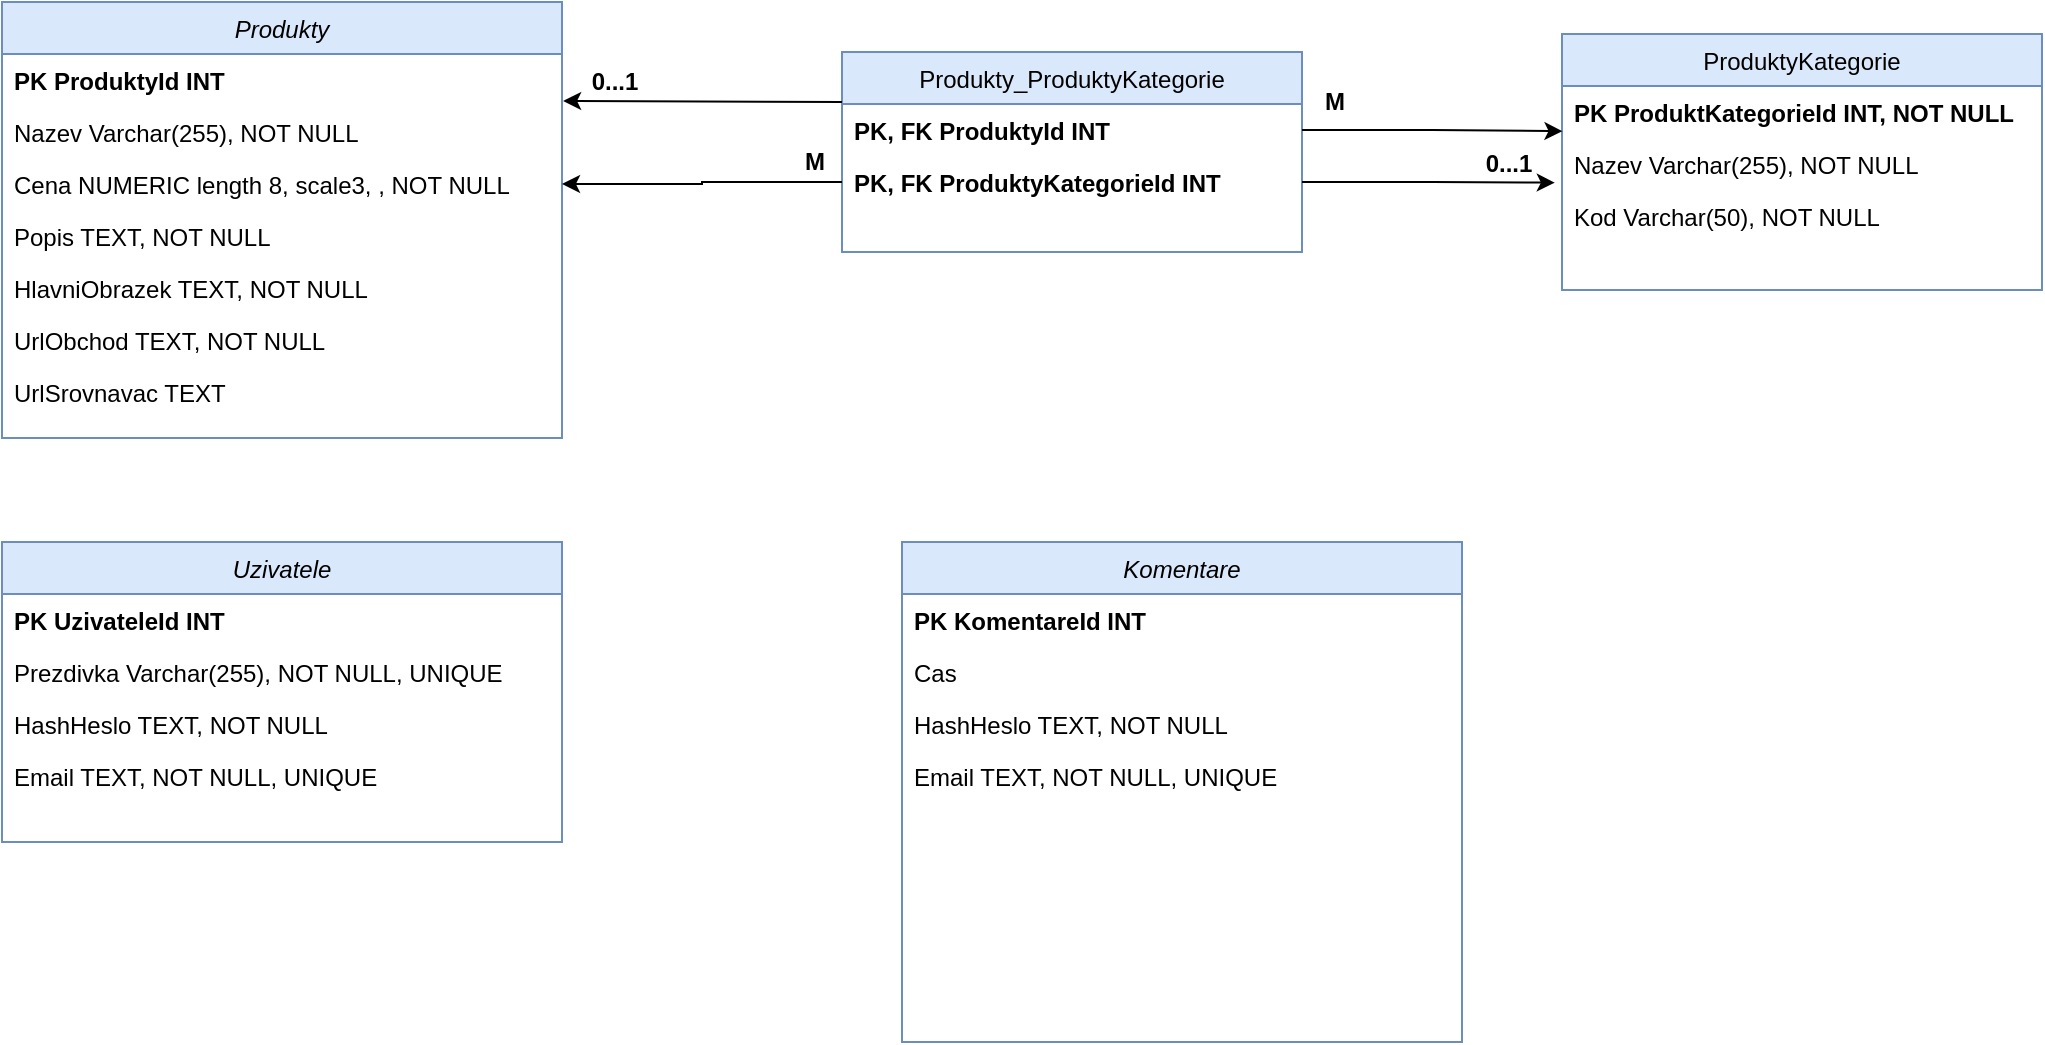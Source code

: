 <mxfile version="24.2.0" type="device">
  <diagram id="C5RBs43oDa-KdzZeNtuy" name="Page-1">
    <mxGraphModel dx="808" dy="735" grid="1" gridSize="10" guides="1" tooltips="1" connect="1" arrows="1" fold="1" page="1" pageScale="1" pageWidth="827" pageHeight="1169" math="0" shadow="0">
      <root>
        <mxCell id="WIyWlLk6GJQsqaUBKTNV-0" />
        <mxCell id="WIyWlLk6GJQsqaUBKTNV-1" parent="WIyWlLk6GJQsqaUBKTNV-0" />
        <mxCell id="zkfFHV4jXpPFQw0GAbJ--0" value="Produkty" style="swimlane;fontStyle=2;align=center;verticalAlign=top;childLayout=stackLayout;horizontal=1;startSize=26;horizontalStack=0;resizeParent=1;resizeLast=0;collapsible=1;marginBottom=0;rounded=0;shadow=0;strokeWidth=1;fillColor=#dae8fc;strokeColor=#6c8ebf;" parent="WIyWlLk6GJQsqaUBKTNV-1" vertex="1">
          <mxGeometry x="30" y="30" width="280" height="218" as="geometry">
            <mxRectangle x="230" y="140" width="160" height="26" as="alternateBounds" />
          </mxGeometry>
        </mxCell>
        <mxCell id="zkfFHV4jXpPFQw0GAbJ--1" value="PK ProduktyId INT" style="text;align=left;verticalAlign=top;spacingLeft=4;spacingRight=4;overflow=hidden;rotatable=0;points=[[0,0.5],[1,0.5]];portConstraint=eastwest;labelBackgroundColor=none;textShadow=0;labelBorderColor=none;fontStyle=1" parent="zkfFHV4jXpPFQw0GAbJ--0" vertex="1">
          <mxGeometry y="26" width="280" height="26" as="geometry" />
        </mxCell>
        <mxCell id="zkfFHV4jXpPFQw0GAbJ--2" value="Nazev Varchar(255), NOT NULL" style="text;align=left;verticalAlign=top;spacingLeft=4;spacingRight=4;overflow=hidden;rotatable=0;points=[[0,0.5],[1,0.5]];portConstraint=eastwest;rounded=0;shadow=0;html=0;" parent="zkfFHV4jXpPFQw0GAbJ--0" vertex="1">
          <mxGeometry y="52" width="280" height="26" as="geometry" />
        </mxCell>
        <mxCell id="cx0rmFi4kjexfO9NK2w9-9" value="Cena NUMERIC length 8, scale3, , NOT NULL" style="text;align=left;verticalAlign=top;spacingLeft=4;spacingRight=4;overflow=hidden;rotatable=0;points=[[0,0.5],[1,0.5]];portConstraint=eastwest;rounded=0;shadow=0;html=0;" vertex="1" parent="zkfFHV4jXpPFQw0GAbJ--0">
          <mxGeometry y="78" width="280" height="26" as="geometry" />
        </mxCell>
        <mxCell id="cx0rmFi4kjexfO9NK2w9-11" value="Popis TEXT, NOT NULL" style="text;align=left;verticalAlign=top;spacingLeft=4;spacingRight=4;overflow=hidden;rotatable=0;points=[[0,0.5],[1,0.5]];portConstraint=eastwest;rounded=0;shadow=0;html=0;fontStyle=0" vertex="1" parent="zkfFHV4jXpPFQw0GAbJ--0">
          <mxGeometry y="104" width="280" height="26" as="geometry" />
        </mxCell>
        <mxCell id="cx0rmFi4kjexfO9NK2w9-10" value="HlavniObrazek TEXT, NOT NULL" style="text;align=left;verticalAlign=top;spacingLeft=4;spacingRight=4;overflow=hidden;rotatable=0;points=[[0,0.5],[1,0.5]];portConstraint=eastwest;rounded=0;shadow=0;html=0;" vertex="1" parent="zkfFHV4jXpPFQw0GAbJ--0">
          <mxGeometry y="130" width="280" height="26" as="geometry" />
        </mxCell>
        <mxCell id="cx0rmFi4kjexfO9NK2w9-12" value="UrlObchod TEXT, NOT NULL" style="text;align=left;verticalAlign=top;spacingLeft=4;spacingRight=4;overflow=hidden;rotatable=0;points=[[0,0.5],[1,0.5]];portConstraint=eastwest;rounded=0;shadow=0;html=0;" vertex="1" parent="zkfFHV4jXpPFQw0GAbJ--0">
          <mxGeometry y="156" width="280" height="26" as="geometry" />
        </mxCell>
        <mxCell id="zkfFHV4jXpPFQw0GAbJ--3" value="UrlSrovnavac TEXT" style="text;align=left;verticalAlign=top;spacingLeft=4;spacingRight=4;overflow=hidden;rotatable=0;points=[[0,0.5],[1,0.5]];portConstraint=eastwest;rounded=0;shadow=0;html=0;" parent="zkfFHV4jXpPFQw0GAbJ--0" vertex="1">
          <mxGeometry y="182" width="280" height="26" as="geometry" />
        </mxCell>
        <mxCell id="cx0rmFi4kjexfO9NK2w9-15" value="ProduktyKategorie" style="swimlane;fontStyle=0;align=center;verticalAlign=top;childLayout=stackLayout;horizontal=1;startSize=26;horizontalStack=0;resizeParent=1;resizeLast=0;collapsible=1;marginBottom=0;rounded=0;shadow=0;strokeWidth=1;fillColor=#dae8fc;strokeColor=#6c8ebf;" vertex="1" parent="WIyWlLk6GJQsqaUBKTNV-1">
          <mxGeometry x="810" y="46" width="240" height="128" as="geometry">
            <mxRectangle x="460" y="30" width="160" height="26" as="alternateBounds" />
          </mxGeometry>
        </mxCell>
        <mxCell id="cx0rmFi4kjexfO9NK2w9-16" value="PK ProduktKategorieId INT, NOT NULL" style="text;align=left;verticalAlign=top;spacingLeft=4;spacingRight=4;overflow=hidden;rotatable=0;points=[[0,0.5],[1,0.5]];portConstraint=eastwest;fontStyle=1" vertex="1" parent="cx0rmFi4kjexfO9NK2w9-15">
          <mxGeometry y="26" width="240" height="26" as="geometry" />
        </mxCell>
        <mxCell id="cx0rmFi4kjexfO9NK2w9-17" value="Nazev Varchar(255), NOT NULL" style="text;align=left;verticalAlign=top;spacingLeft=4;spacingRight=4;overflow=hidden;rotatable=0;points=[[0,0.5],[1,0.5]];portConstraint=eastwest;rounded=0;shadow=0;html=0;" vertex="1" parent="cx0rmFi4kjexfO9NK2w9-15">
          <mxGeometry y="52" width="240" height="26" as="geometry" />
        </mxCell>
        <mxCell id="cx0rmFi4kjexfO9NK2w9-18" value="Kod Varchar(50), NOT NULL" style="text;align=left;verticalAlign=top;spacingLeft=4;spacingRight=4;overflow=hidden;rotatable=0;points=[[0,0.5],[1,0.5]];portConstraint=eastwest;rounded=0;shadow=0;html=0;" vertex="1" parent="cx0rmFi4kjexfO9NK2w9-15">
          <mxGeometry y="78" width="240" height="26" as="geometry" />
        </mxCell>
        <mxCell id="cx0rmFi4kjexfO9NK2w9-26" value="Produkty_ProduktyKategorie" style="swimlane;fontStyle=0;align=center;verticalAlign=top;childLayout=stackLayout;horizontal=1;startSize=26;horizontalStack=0;resizeParent=1;resizeLast=0;collapsible=1;marginBottom=0;rounded=0;shadow=0;strokeWidth=1;fillColor=#dae8fc;strokeColor=#6c8ebf;" vertex="1" parent="WIyWlLk6GJQsqaUBKTNV-1">
          <mxGeometry x="450" y="55" width="230" height="100" as="geometry">
            <mxRectangle x="460" y="30" width="160" height="26" as="alternateBounds" />
          </mxGeometry>
        </mxCell>
        <mxCell id="cx0rmFi4kjexfO9NK2w9-27" value="PK, FK ProduktyId INT" style="text;align=left;verticalAlign=top;spacingLeft=4;spacingRight=4;overflow=hidden;rotatable=0;points=[[0,0.5],[1,0.5]];portConstraint=eastwest;fontStyle=1" vertex="1" parent="cx0rmFi4kjexfO9NK2w9-26">
          <mxGeometry y="26" width="230" height="26" as="geometry" />
        </mxCell>
        <mxCell id="cx0rmFi4kjexfO9NK2w9-28" value="PK, FK ProduktyKategorieId INT" style="text;align=left;verticalAlign=top;spacingLeft=4;spacingRight=4;overflow=hidden;rotatable=0;points=[[0,0.5],[1,0.5]];portConstraint=eastwest;rounded=0;shadow=0;html=0;fontStyle=1" vertex="1" parent="cx0rmFi4kjexfO9NK2w9-26">
          <mxGeometry y="52" width="230" height="26" as="geometry" />
        </mxCell>
        <mxCell id="cx0rmFi4kjexfO9NK2w9-36" value="&lt;b&gt;M&lt;/b&gt;" style="text;strokeColor=none;align=center;fillColor=none;html=1;verticalAlign=middle;whiteSpace=wrap;rounded=0;" vertex="1" parent="WIyWlLk6GJQsqaUBKTNV-1">
          <mxGeometry x="420" y="95" width="33" height="30" as="geometry" />
        </mxCell>
        <mxCell id="cx0rmFi4kjexfO9NK2w9-37" value="&lt;b&gt;0...1&lt;/b&gt;" style="text;strokeColor=none;align=center;fillColor=none;html=1;verticalAlign=middle;whiteSpace=wrap;rounded=0;" vertex="1" parent="WIyWlLk6GJQsqaUBKTNV-1">
          <mxGeometry x="320" y="55" width="33" height="30" as="geometry" />
        </mxCell>
        <mxCell id="cx0rmFi4kjexfO9NK2w9-45" value="" style="endArrow=classic;html=1;rounded=0;entryX=1.002;entryY=0.902;entryDx=0;entryDy=0;entryPerimeter=0;exitX=0;exitY=0.25;exitDx=0;exitDy=0;" edge="1" parent="WIyWlLk6GJQsqaUBKTNV-1" source="cx0rmFi4kjexfO9NK2w9-26" target="zkfFHV4jXpPFQw0GAbJ--1">
          <mxGeometry width="50" height="50" relative="1" as="geometry">
            <mxPoint x="440" y="80" as="sourcePoint" />
            <mxPoint x="490" y="30" as="targetPoint" />
          </mxGeometry>
        </mxCell>
        <mxCell id="cx0rmFi4kjexfO9NK2w9-35" style="edgeStyle=orthogonalEdgeStyle;rounded=0;orthogonalLoop=1;jettySize=auto;html=1;" edge="1" parent="WIyWlLk6GJQsqaUBKTNV-1" source="cx0rmFi4kjexfO9NK2w9-28" target="cx0rmFi4kjexfO9NK2w9-9">
          <mxGeometry relative="1" as="geometry" />
        </mxCell>
        <mxCell id="cx0rmFi4kjexfO9NK2w9-48" style="edgeStyle=orthogonalEdgeStyle;rounded=0;orthogonalLoop=1;jettySize=auto;html=1;exitX=1;exitY=0.5;exitDx=0;exitDy=0;entryX=0.001;entryY=0.868;entryDx=0;entryDy=0;entryPerimeter=0;" edge="1" parent="WIyWlLk6GJQsqaUBKTNV-1" source="cx0rmFi4kjexfO9NK2w9-27" target="cx0rmFi4kjexfO9NK2w9-16">
          <mxGeometry relative="1" as="geometry" />
        </mxCell>
        <mxCell id="cx0rmFi4kjexfO9NK2w9-50" style="edgeStyle=orthogonalEdgeStyle;rounded=0;orthogonalLoop=1;jettySize=auto;html=1;exitX=1;exitY=0.5;exitDx=0;exitDy=0;entryX=-0.015;entryY=-0.141;entryDx=0;entryDy=0;entryPerimeter=0;" edge="1" parent="WIyWlLk6GJQsqaUBKTNV-1" source="cx0rmFi4kjexfO9NK2w9-28" target="cx0rmFi4kjexfO9NK2w9-18">
          <mxGeometry relative="1" as="geometry" />
        </mxCell>
        <mxCell id="cx0rmFi4kjexfO9NK2w9-52" value="&lt;b&gt;0...1&lt;/b&gt;" style="text;strokeColor=none;align=center;fillColor=none;html=1;verticalAlign=middle;whiteSpace=wrap;rounded=0;" vertex="1" parent="WIyWlLk6GJQsqaUBKTNV-1">
          <mxGeometry x="767" y="96" width="33" height="30" as="geometry" />
        </mxCell>
        <mxCell id="cx0rmFi4kjexfO9NK2w9-53" value="&lt;b&gt;M&lt;/b&gt;" style="text;strokeColor=none;align=center;fillColor=none;html=1;verticalAlign=middle;whiteSpace=wrap;rounded=0;" vertex="1" parent="WIyWlLk6GJQsqaUBKTNV-1">
          <mxGeometry x="680" y="65" width="33" height="30" as="geometry" />
        </mxCell>
        <mxCell id="cx0rmFi4kjexfO9NK2w9-55" value="Uzivatele" style="swimlane;fontStyle=2;align=center;verticalAlign=top;childLayout=stackLayout;horizontal=1;startSize=26;horizontalStack=0;resizeParent=1;resizeLast=0;collapsible=1;marginBottom=0;rounded=0;shadow=0;strokeWidth=1;fillColor=#dae8fc;strokeColor=#6c8ebf;" vertex="1" parent="WIyWlLk6GJQsqaUBKTNV-1">
          <mxGeometry x="30" y="300" width="280" height="150" as="geometry">
            <mxRectangle x="230" y="140" width="160" height="26" as="alternateBounds" />
          </mxGeometry>
        </mxCell>
        <mxCell id="cx0rmFi4kjexfO9NK2w9-56" value="PK UzivateleId INT" style="text;align=left;verticalAlign=top;spacingLeft=4;spacingRight=4;overflow=hidden;rotatable=0;points=[[0,0.5],[1,0.5]];portConstraint=eastwest;labelBackgroundColor=none;textShadow=0;labelBorderColor=none;fontStyle=1" vertex="1" parent="cx0rmFi4kjexfO9NK2w9-55">
          <mxGeometry y="26" width="280" height="26" as="geometry" />
        </mxCell>
        <mxCell id="cx0rmFi4kjexfO9NK2w9-57" value="Prezdivka Varchar(255), NOT NULL, UNIQUE" style="text;align=left;verticalAlign=top;spacingLeft=4;spacingRight=4;overflow=hidden;rotatable=0;points=[[0,0.5],[1,0.5]];portConstraint=eastwest;rounded=0;shadow=0;html=0;" vertex="1" parent="cx0rmFi4kjexfO9NK2w9-55">
          <mxGeometry y="52" width="280" height="26" as="geometry" />
        </mxCell>
        <mxCell id="cx0rmFi4kjexfO9NK2w9-58" value="HashHeslo TEXT, NOT NULL" style="text;align=left;verticalAlign=top;spacingLeft=4;spacingRight=4;overflow=hidden;rotatable=0;points=[[0,0.5],[1,0.5]];portConstraint=eastwest;rounded=0;shadow=0;html=0;" vertex="1" parent="cx0rmFi4kjexfO9NK2w9-55">
          <mxGeometry y="78" width="280" height="26" as="geometry" />
        </mxCell>
        <mxCell id="cx0rmFi4kjexfO9NK2w9-59" value="Email TEXT, NOT NULL, UNIQUE" style="text;align=left;verticalAlign=top;spacingLeft=4;spacingRight=4;overflow=hidden;rotatable=0;points=[[0,0.5],[1,0.5]];portConstraint=eastwest;rounded=0;shadow=0;html=0;fontStyle=0" vertex="1" parent="cx0rmFi4kjexfO9NK2w9-55">
          <mxGeometry y="104" width="280" height="26" as="geometry" />
        </mxCell>
        <mxCell id="cx0rmFi4kjexfO9NK2w9-63" value="Komentare" style="swimlane;fontStyle=2;align=center;verticalAlign=top;childLayout=stackLayout;horizontal=1;startSize=26;horizontalStack=0;resizeParent=1;resizeLast=0;collapsible=1;marginBottom=0;rounded=0;shadow=0;strokeWidth=1;fillColor=#dae8fc;strokeColor=#6c8ebf;" vertex="1" parent="WIyWlLk6GJQsqaUBKTNV-1">
          <mxGeometry x="480" y="300" width="280" height="250" as="geometry">
            <mxRectangle x="230" y="140" width="160" height="26" as="alternateBounds" />
          </mxGeometry>
        </mxCell>
        <mxCell id="cx0rmFi4kjexfO9NK2w9-64" value="PK KomentareId INT" style="text;align=left;verticalAlign=top;spacingLeft=4;spacingRight=4;overflow=hidden;rotatable=0;points=[[0,0.5],[1,0.5]];portConstraint=eastwest;labelBackgroundColor=none;textShadow=0;labelBorderColor=none;fontStyle=1" vertex="1" parent="cx0rmFi4kjexfO9NK2w9-63">
          <mxGeometry y="26" width="280" height="26" as="geometry" />
        </mxCell>
        <mxCell id="cx0rmFi4kjexfO9NK2w9-65" value="Cas " style="text;align=left;verticalAlign=top;spacingLeft=4;spacingRight=4;overflow=hidden;rotatable=0;points=[[0,0.5],[1,0.5]];portConstraint=eastwest;rounded=0;shadow=0;html=0;" vertex="1" parent="cx0rmFi4kjexfO9NK2w9-63">
          <mxGeometry y="52" width="280" height="26" as="geometry" />
        </mxCell>
        <mxCell id="cx0rmFi4kjexfO9NK2w9-66" value="HashHeslo TEXT, NOT NULL" style="text;align=left;verticalAlign=top;spacingLeft=4;spacingRight=4;overflow=hidden;rotatable=0;points=[[0,0.5],[1,0.5]];portConstraint=eastwest;rounded=0;shadow=0;html=0;" vertex="1" parent="cx0rmFi4kjexfO9NK2w9-63">
          <mxGeometry y="78" width="280" height="26" as="geometry" />
        </mxCell>
        <mxCell id="cx0rmFi4kjexfO9NK2w9-67" value="Email TEXT, NOT NULL, UNIQUE" style="text;align=left;verticalAlign=top;spacingLeft=4;spacingRight=4;overflow=hidden;rotatable=0;points=[[0,0.5],[1,0.5]];portConstraint=eastwest;rounded=0;shadow=0;html=0;fontStyle=0" vertex="1" parent="cx0rmFi4kjexfO9NK2w9-63">
          <mxGeometry y="104" width="280" height="26" as="geometry" />
        </mxCell>
      </root>
    </mxGraphModel>
  </diagram>
</mxfile>
